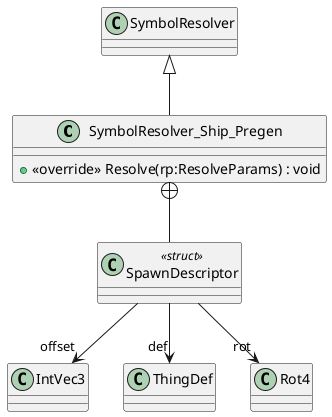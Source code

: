 @startuml
class SymbolResolver_Ship_Pregen {
    + <<override>> Resolve(rp:ResolveParams) : void
}
class SpawnDescriptor <<struct>> {
}
SymbolResolver <|-- SymbolResolver_Ship_Pregen
SymbolResolver_Ship_Pregen +-- SpawnDescriptor
SpawnDescriptor --> "offset" IntVec3
SpawnDescriptor --> "def" ThingDef
SpawnDescriptor --> "rot" Rot4
@enduml
